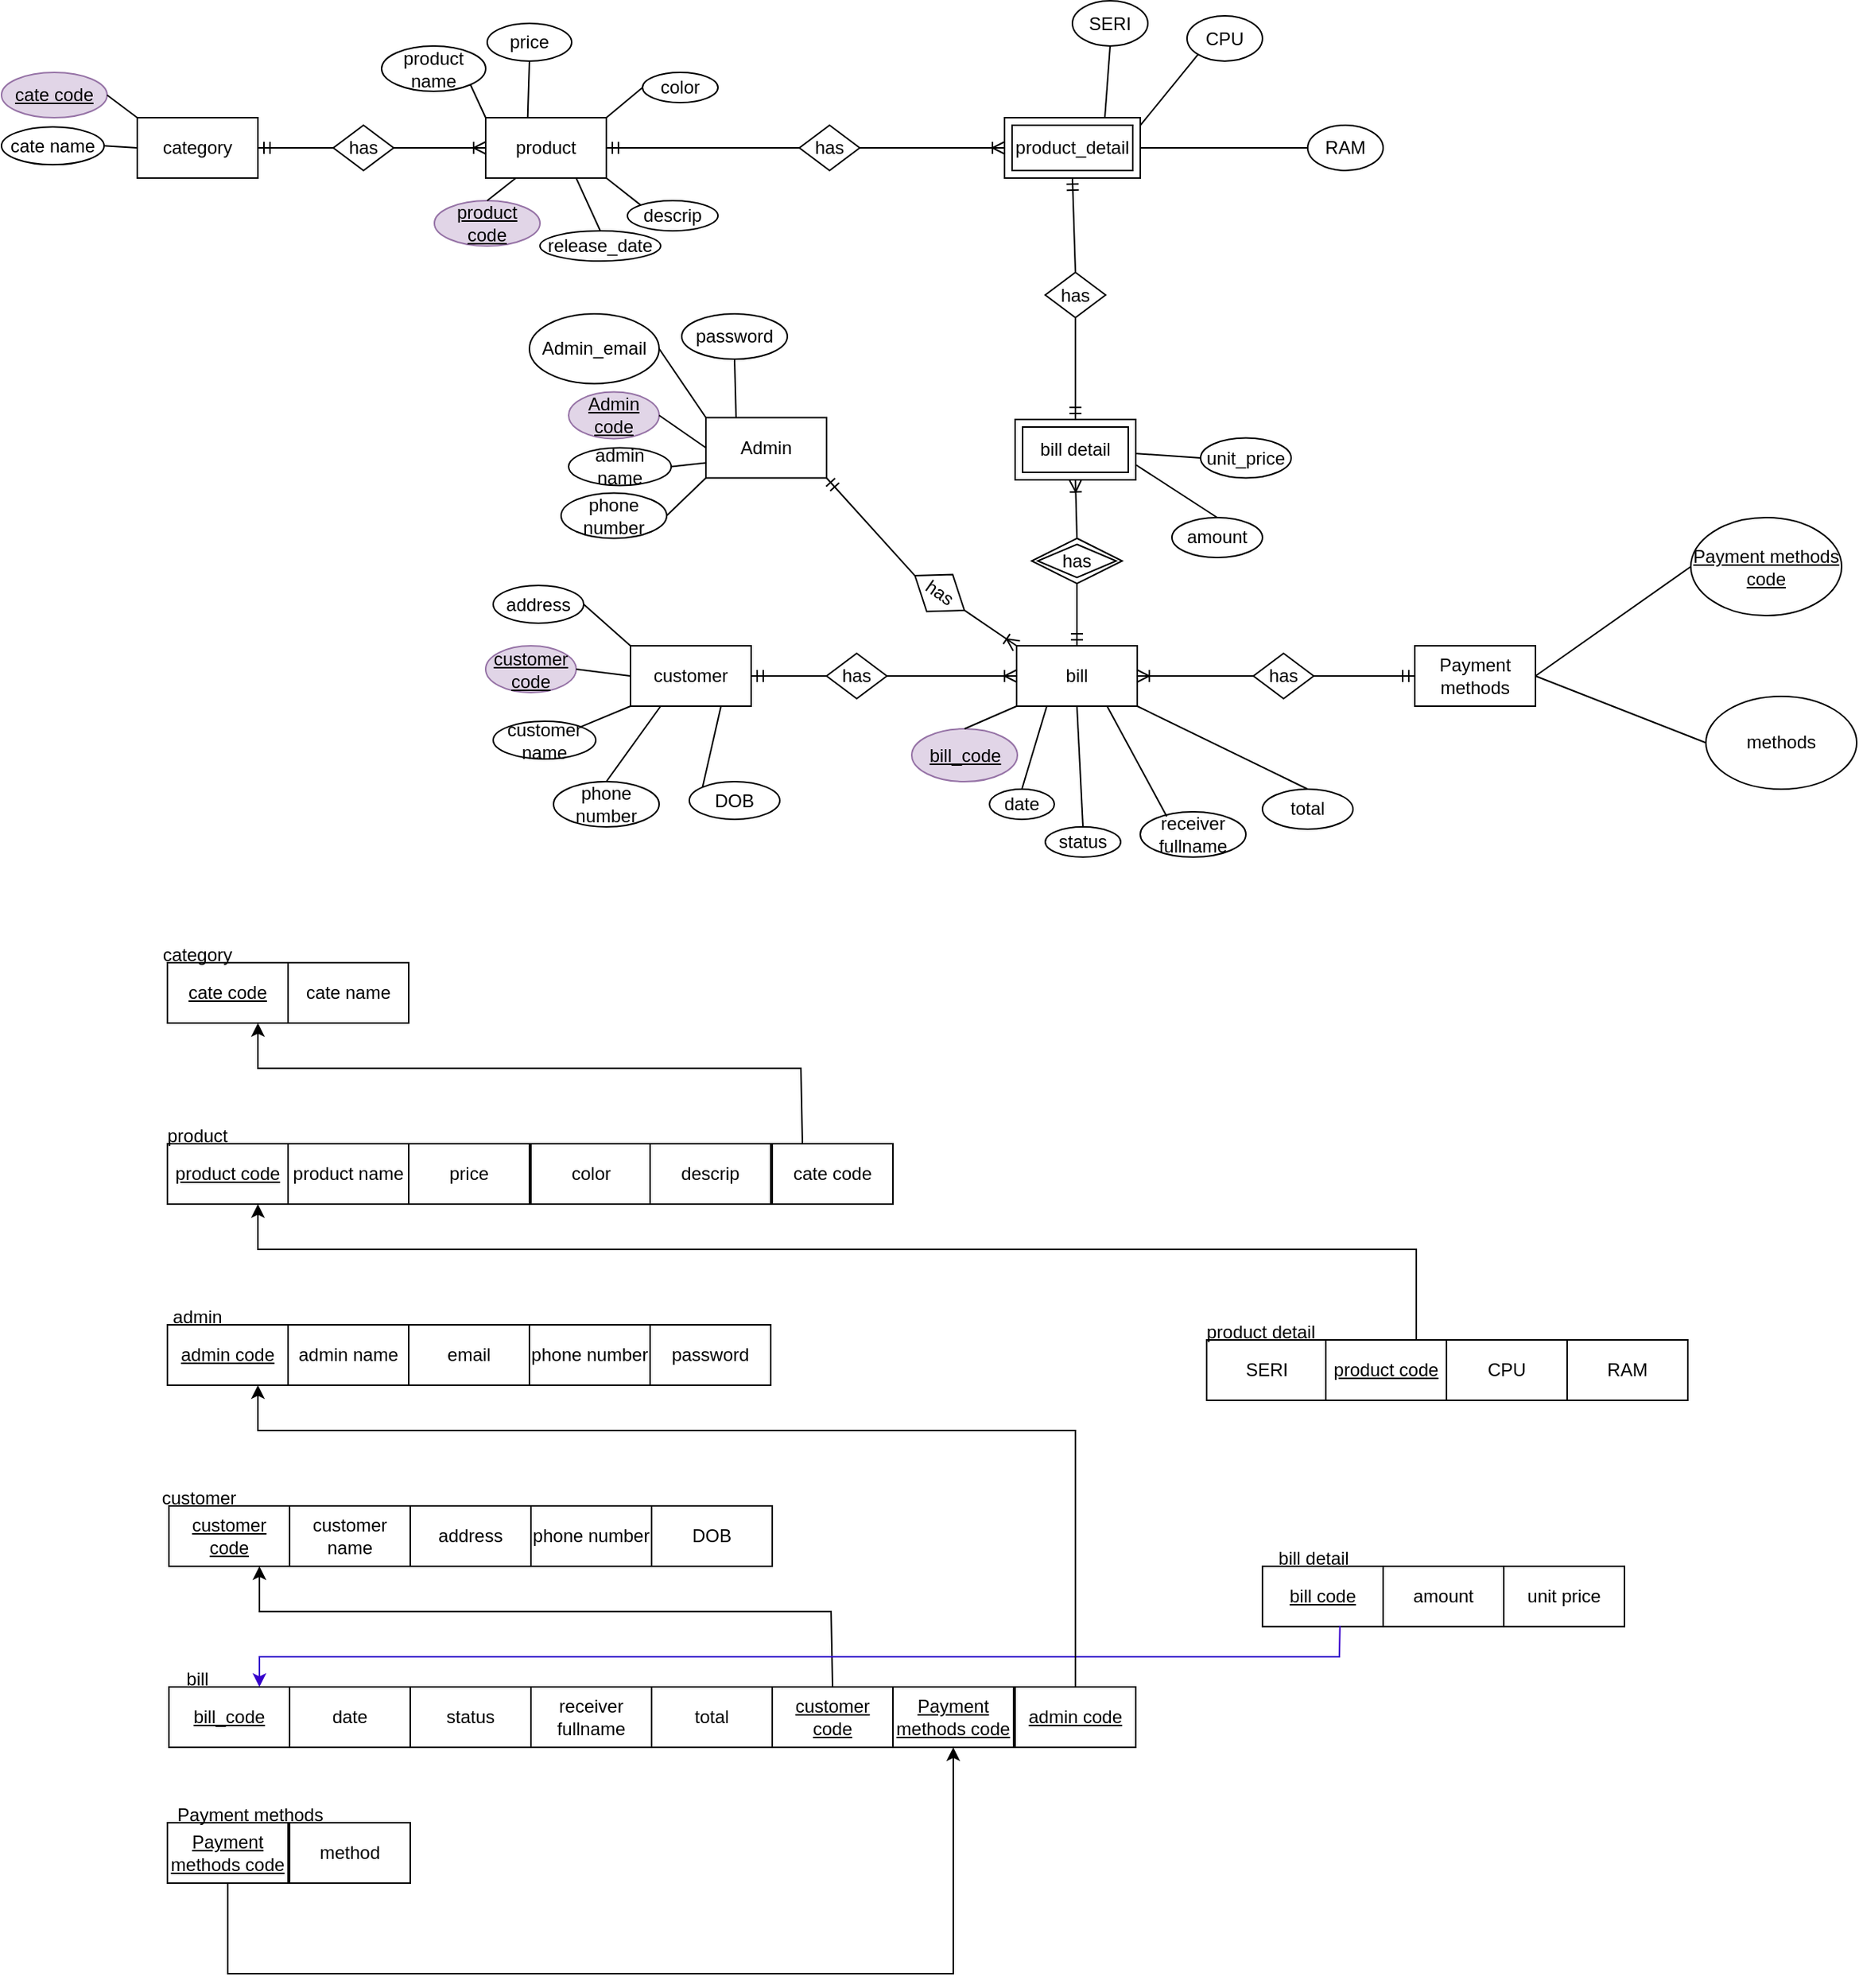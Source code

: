 <mxfile version="20.8.10" type="device"><diagram id="yWmIQvd35ze3VyoA21za" name="Trang-1"><mxGraphModel dx="1863" dy="614" grid="1" gridSize="10" guides="1" tooltips="1" connect="1" arrows="1" fold="1" page="1" pageScale="1" pageWidth="827" pageHeight="1169" math="0" shadow="0"><root><mxCell id="0"/><mxCell id="1" parent="0"/><mxCell id="lIIFG94DpBHpHgc_BCBT-3" value="customer" style="rounded=0;whiteSpace=wrap;html=1;" parent="1" vertex="1"><mxGeometry x="307" y="550" width="80" height="40" as="geometry"/></mxCell><mxCell id="lIIFG94DpBHpHgc_BCBT-4" value="bill" style="rounded=0;whiteSpace=wrap;html=1;" parent="1" vertex="1"><mxGeometry x="563" y="550" width="80" height="40" as="geometry"/></mxCell><mxCell id="lIIFG94DpBHpHgc_BCBT-5" value="product" style="rounded=0;whiteSpace=wrap;html=1;" parent="1" vertex="1"><mxGeometry x="211" y="200" width="80" height="40" as="geometry"/></mxCell><mxCell id="lIIFG94DpBHpHgc_BCBT-6" value="" style="endArrow=ERmandOne;html=1;rounded=0;entryX=1;entryY=0.5;entryDx=0;entryDy=0;exitX=0;exitY=0.5;exitDx=0;exitDy=0;startArrow=none;endFill=0;" parent="1" source="lIIFG94DpBHpHgc_BCBT-22" target="lIIFG94DpBHpHgc_BCBT-3" edge="1"><mxGeometry width="50" height="50" relative="1" as="geometry"><mxPoint x="687" y="600" as="sourcePoint"/><mxPoint x="737" y="550" as="targetPoint"/></mxGeometry></mxCell><mxCell id="lIIFG94DpBHpHgc_BCBT-22" value="has" style="rhombus;whiteSpace=wrap;html=1;" parent="1" vertex="1"><mxGeometry x="437" y="555" width="40" height="30" as="geometry"/></mxCell><mxCell id="lIIFG94DpBHpHgc_BCBT-23" value="" style="endArrow=none;html=1;rounded=0;entryX=1;entryY=0.5;entryDx=0;entryDy=0;exitX=0;exitY=0.5;exitDx=0;exitDy=0;startArrow=ERoneToMany;startFill=0;" parent="1" source="lIIFG94DpBHpHgc_BCBT-4" target="lIIFG94DpBHpHgc_BCBT-22" edge="1"><mxGeometry width="50" height="50" relative="1" as="geometry"><mxPoint x="507" y="420" as="sourcePoint"/><mxPoint x="597" y="410" as="targetPoint"/></mxGeometry></mxCell><mxCell id="lIIFG94DpBHpHgc_BCBT-40" value="" style="endArrow=ERmandOne;html=1;rounded=0;entryX=0.5;entryY=0;entryDx=0;entryDy=0;exitX=0.5;exitY=1;exitDx=0;exitDy=0;startArrow=none;endFill=0;" parent="1" source="_F3oCbSbDiGqihhbE8ul-3" target="lIIFG94DpBHpHgc_BCBT-4" edge="1"><mxGeometry width="50" height="50" relative="1" as="geometry"><mxPoint x="602" y="510.0" as="sourcePoint"/><mxPoint x="681" y="530" as="targetPoint"/></mxGeometry></mxCell><mxCell id="lIIFG94DpBHpHgc_BCBT-43" value="" style="endArrow=none;html=1;rounded=0;entryX=0.5;entryY=0;entryDx=0;entryDy=0;exitX=0.5;exitY=1;exitDx=0;exitDy=0;startArrow=ERoneToMany;startFill=0;" parent="1" source="_F3oCbSbDiGqihhbE8ul-5" target="_F3oCbSbDiGqihhbE8ul-3" edge="1"><mxGeometry width="50" height="50" relative="1" as="geometry"><mxPoint x="602" y="442.5" as="sourcePoint"/><mxPoint x="602" y="480" as="targetPoint"/></mxGeometry></mxCell><mxCell id="lIIFG94DpBHpHgc_BCBT-48" value="" style="endArrow=ERmandOne;html=1;rounded=0;startArrow=none;exitX=0.5;exitY=0;exitDx=0;exitDy=0;entryX=0.5;entryY=1;entryDx=0;entryDy=0;endFill=0;" parent="1" source="lIIFG94DpBHpHgc_BCBT-50" target="cqX7uI8BFioaXoWzykVR-17" edge="1"><mxGeometry width="50" height="50" relative="1" as="geometry"><mxPoint x="600" y="290" as="sourcePoint"/><mxPoint x="602" y="240" as="targetPoint"/></mxGeometry></mxCell><mxCell id="lIIFG94DpBHpHgc_BCBT-50" value="has" style="rhombus;whiteSpace=wrap;html=1;" parent="1" vertex="1"><mxGeometry x="582" y="302.5" width="40" height="30" as="geometry"/></mxCell><mxCell id="lIIFG94DpBHpHgc_BCBT-51" value="" style="endArrow=none;html=1;rounded=0;entryX=0.5;entryY=1;entryDx=0;entryDy=0;exitX=0.5;exitY=0;exitDx=0;exitDy=0;startArrow=ERmandOne;startFill=0;" parent="1" source="_F3oCbSbDiGqihhbE8ul-5" target="lIIFG94DpBHpHgc_BCBT-50" edge="1"><mxGeometry width="50" height="50" relative="1" as="geometry"><mxPoint x="602" y="402.5" as="sourcePoint"/><mxPoint x="646" y="257.5" as="targetPoint"/></mxGeometry></mxCell><mxCell id="lIIFG94DpBHpHgc_BCBT-57" value="address" style="ellipse;whiteSpace=wrap;html=1;" parent="1" vertex="1"><mxGeometry x="216" y="510" width="60" height="25" as="geometry"/></mxCell><mxCell id="lIIFG94DpBHpHgc_BCBT-58" value="customer code" style="ellipse;whiteSpace=wrap;html=1;fontStyle=4;fillColor=#e1d5e7;strokeColor=#9673a6;" parent="1" vertex="1"><mxGeometry x="211" y="550" width="60" height="31" as="geometry"/></mxCell><mxCell id="lIIFG94DpBHpHgc_BCBT-59" value="customer name" style="ellipse;whiteSpace=wrap;html=1;" parent="1" vertex="1"><mxGeometry x="216" y="600" width="68" height="25" as="geometry"/></mxCell><mxCell id="lIIFG94DpBHpHgc_BCBT-60" value="phone number" style="ellipse;whiteSpace=wrap;html=1;" parent="1" vertex="1"><mxGeometry x="256" y="640" width="70" height="30" as="geometry"/></mxCell><mxCell id="lIIFG94DpBHpHgc_BCBT-61" value="DOB" style="ellipse;whiteSpace=wrap;html=1;" parent="1" vertex="1"><mxGeometry x="346" y="640" width="60" height="25" as="geometry"/></mxCell><mxCell id="lIIFG94DpBHpHgc_BCBT-62" value="bill_code" style="ellipse;whiteSpace=wrap;html=1;fontStyle=4;fillColor=#e1d5e7;strokeColor=#9673a6;" parent="1" vertex="1"><mxGeometry x="493.5" y="605" width="70" height="35" as="geometry"/></mxCell><mxCell id="lIIFG94DpBHpHgc_BCBT-63" value="date" style="ellipse;whiteSpace=wrap;html=1;" parent="1" vertex="1"><mxGeometry x="545" y="645" width="43" height="20" as="geometry"/></mxCell><mxCell id="lIIFG94DpBHpHgc_BCBT-64" value="status" style="ellipse;whiteSpace=wrap;html=1;" parent="1" vertex="1"><mxGeometry x="582" y="670" width="50" height="20" as="geometry"/></mxCell><mxCell id="lIIFG94DpBHpHgc_BCBT-65" value="receiver fullname" style="ellipse;whiteSpace=wrap;html=1;" parent="1" vertex="1"><mxGeometry x="645" y="660" width="70" height="30" as="geometry"/></mxCell><mxCell id="lIIFG94DpBHpHgc_BCBT-69" value="unit_price" style="ellipse;whiteSpace=wrap;html=1;" parent="1" vertex="1"><mxGeometry x="685" y="412.25" width="60" height="26.5" as="geometry"/></mxCell><mxCell id="lIIFG94DpBHpHgc_BCBT-93" value="product code" style="ellipse;whiteSpace=wrap;html=1;fontStyle=4;fillColor=#e1d5e7;strokeColor=#9673a6;" parent="1" vertex="1"><mxGeometry x="177" y="255" width="70" height="30" as="geometry"/></mxCell><mxCell id="lIIFG94DpBHpHgc_BCBT-94" value="product name" style="ellipse;whiteSpace=wrap;html=1;" parent="1" vertex="1"><mxGeometry x="142" y="152.5" width="69" height="30" as="geometry"/></mxCell><mxCell id="lIIFG94DpBHpHgc_BCBT-95" value="price" style="ellipse;whiteSpace=wrap;html=1;" parent="1" vertex="1"><mxGeometry x="212" y="137.5" width="56" height="25" as="geometry"/></mxCell><mxCell id="lIIFG94DpBHpHgc_BCBT-101" value="color" style="ellipse;whiteSpace=wrap;html=1;" parent="1" vertex="1"><mxGeometry x="315" y="170" width="50" height="20" as="geometry"/></mxCell><mxCell id="lIIFG94DpBHpHgc_BCBT-102" value="descrip" style="ellipse;whiteSpace=wrap;html=1;" parent="1" vertex="1"><mxGeometry x="305" y="255" width="60" height="20" as="geometry"/></mxCell><mxCell id="lIIFG94DpBHpHgc_BCBT-105" value="release_date" style="ellipse;whiteSpace=wrap;html=1;" parent="1" vertex="1"><mxGeometry x="247" y="275" width="80" height="20" as="geometry"/></mxCell><mxCell id="lIIFG94DpBHpHgc_BCBT-109" value="SERI" style="ellipse;whiteSpace=wrap;html=1;" parent="1" vertex="1"><mxGeometry x="600" y="122.5" width="50" height="30" as="geometry"/></mxCell><mxCell id="eF7pg9ynpYTeoHUXgQkV-17" value="has" style="rhombus;whiteSpace=wrap;html=1;" parent="1" vertex="1"><mxGeometry x="419" y="205" width="40" height="30" as="geometry"/></mxCell><mxCell id="eF7pg9ynpYTeoHUXgQkV-18" value="" style="endArrow=ERmandOne;html=1;rounded=0;entryX=1;entryY=0.5;entryDx=0;entryDy=0;exitX=0;exitY=0.5;exitDx=0;exitDy=0;endFill=0;" parent="1" source="eF7pg9ynpYTeoHUXgQkV-17" target="lIIFG94DpBHpHgc_BCBT-5" edge="1"><mxGeometry width="50" height="50" relative="1" as="geometry"><mxPoint x="390" y="410" as="sourcePoint"/><mxPoint x="440" y="360" as="targetPoint"/><Array as="points"/></mxGeometry></mxCell><mxCell id="eF7pg9ynpYTeoHUXgQkV-19" value="" style="endArrow=ERoneToMany;html=1;rounded=0;entryX=0;entryY=0.5;entryDx=0;entryDy=0;exitX=1;exitY=0.5;exitDx=0;exitDy=0;endFill=0;" parent="1" source="eF7pg9ynpYTeoHUXgQkV-17" target="cqX7uI8BFioaXoWzykVR-17" edge="1"><mxGeometry width="50" height="50" relative="1" as="geometry"><mxPoint x="390" y="410" as="sourcePoint"/><mxPoint x="563" y="220" as="targetPoint"/></mxGeometry></mxCell><mxCell id="eF7pg9ynpYTeoHUXgQkV-20" value="" style="endArrow=none;html=1;rounded=0;entryX=1;entryY=0.5;entryDx=0;entryDy=0;exitX=0;exitY=0;exitDx=0;exitDy=0;" parent="1" source="lIIFG94DpBHpHgc_BCBT-3" target="lIIFG94DpBHpHgc_BCBT-57" edge="1"><mxGeometry width="50" height="50" relative="1" as="geometry"><mxPoint x="554" y="437.5" as="sourcePoint"/><mxPoint x="604" y="387.5" as="targetPoint"/></mxGeometry></mxCell><mxCell id="eF7pg9ynpYTeoHUXgQkV-21" value="" style="endArrow=none;html=1;rounded=0;entryX=1;entryY=0.5;entryDx=0;entryDy=0;exitX=0;exitY=0.5;exitDx=0;exitDy=0;" parent="1" source="lIIFG94DpBHpHgc_BCBT-3" target="lIIFG94DpBHpHgc_BCBT-58" edge="1"><mxGeometry width="50" height="50" relative="1" as="geometry"><mxPoint x="554" y="437.5" as="sourcePoint"/><mxPoint x="604" y="387.5" as="targetPoint"/></mxGeometry></mxCell><mxCell id="eF7pg9ynpYTeoHUXgQkV-22" value="" style="endArrow=none;html=1;rounded=0;entryX=1;entryY=0;entryDx=0;entryDy=0;exitX=0;exitY=1;exitDx=0;exitDy=0;" parent="1" source="lIIFG94DpBHpHgc_BCBT-3" target="lIIFG94DpBHpHgc_BCBT-59" edge="1"><mxGeometry width="50" height="50" relative="1" as="geometry"><mxPoint x="554" y="437.5" as="sourcePoint"/><mxPoint x="604" y="387.5" as="targetPoint"/></mxGeometry></mxCell><mxCell id="eF7pg9ynpYTeoHUXgQkV-23" value="" style="endArrow=none;html=1;rounded=0;entryX=0.25;entryY=1;entryDx=0;entryDy=0;exitX=0.5;exitY=0;exitDx=0;exitDy=0;" parent="1" source="lIIFG94DpBHpHgc_BCBT-60" target="lIIFG94DpBHpHgc_BCBT-3" edge="1"><mxGeometry width="50" height="50" relative="1" as="geometry"><mxPoint x="554" y="437.5" as="sourcePoint"/><mxPoint x="604" y="387.5" as="targetPoint"/></mxGeometry></mxCell><mxCell id="eF7pg9ynpYTeoHUXgQkV-24" value="" style="endArrow=none;html=1;rounded=0;entryX=0.75;entryY=1;entryDx=0;entryDy=0;exitX=0;exitY=0;exitDx=0;exitDy=0;" parent="1" source="lIIFG94DpBHpHgc_BCBT-61" target="lIIFG94DpBHpHgc_BCBT-3" edge="1"><mxGeometry width="50" height="50" relative="1" as="geometry"><mxPoint x="357.18" y="624.7" as="sourcePoint"/><mxPoint x="604" y="387.5" as="targetPoint"/></mxGeometry></mxCell><mxCell id="eF7pg9ynpYTeoHUXgQkV-25" value="" style="endArrow=none;html=1;rounded=0;entryX=0;entryY=1;entryDx=0;entryDy=0;exitX=0.5;exitY=0;exitDx=0;exitDy=0;" parent="1" source="lIIFG94DpBHpHgc_BCBT-62" target="lIIFG94DpBHpHgc_BCBT-4" edge="1"><mxGeometry width="50" height="50" relative="1" as="geometry"><mxPoint x="675" y="557.5" as="sourcePoint"/><mxPoint x="725" y="507.5" as="targetPoint"/></mxGeometry></mxCell><mxCell id="eF7pg9ynpYTeoHUXgQkV-26" value="" style="endArrow=none;html=1;rounded=0;entryX=0.25;entryY=1;entryDx=0;entryDy=0;exitX=0.5;exitY=0;exitDx=0;exitDy=0;" parent="1" source="lIIFG94DpBHpHgc_BCBT-63" target="lIIFG94DpBHpHgc_BCBT-4" edge="1"><mxGeometry width="50" height="50" relative="1" as="geometry"><mxPoint x="675" y="557.5" as="sourcePoint"/><mxPoint x="725" y="507.5" as="targetPoint"/></mxGeometry></mxCell><mxCell id="eF7pg9ynpYTeoHUXgQkV-27" value="" style="endArrow=none;html=1;rounded=0;entryX=0.5;entryY=1;entryDx=0;entryDy=0;exitX=0.5;exitY=0;exitDx=0;exitDy=0;" parent="1" source="lIIFG94DpBHpHgc_BCBT-64" target="lIIFG94DpBHpHgc_BCBT-4" edge="1"><mxGeometry width="50" height="50" relative="1" as="geometry"><mxPoint x="675" y="557.5" as="sourcePoint"/><mxPoint x="725" y="507.5" as="targetPoint"/></mxGeometry></mxCell><mxCell id="eF7pg9ynpYTeoHUXgQkV-29" value="" style="endArrow=none;html=1;rounded=0;entryX=0.75;entryY=1;entryDx=0;entryDy=0;exitX=0.251;exitY=0.103;exitDx=0;exitDy=0;exitPerimeter=0;" parent="1" source="lIIFG94DpBHpHgc_BCBT-65" target="lIIFG94DpBHpHgc_BCBT-4" edge="1"><mxGeometry width="50" height="50" relative="1" as="geometry"><mxPoint x="675" y="557.5" as="sourcePoint"/><mxPoint x="725" y="507.5" as="targetPoint"/></mxGeometry></mxCell><mxCell id="eF7pg9ynpYTeoHUXgQkV-30" value="" style="endArrow=none;html=1;rounded=0;entryX=0.5;entryY=0;entryDx=0;entryDy=0;exitX=0.25;exitY=1;exitDx=0;exitDy=0;" parent="1" source="lIIFG94DpBHpHgc_BCBT-5" target="lIIFG94DpBHpHgc_BCBT-93" edge="1"><mxGeometry width="50" height="50" relative="1" as="geometry"><mxPoint x="390" y="410" as="sourcePoint"/><mxPoint x="440" y="360" as="targetPoint"/></mxGeometry></mxCell><mxCell id="eF7pg9ynpYTeoHUXgQkV-31" value="" style="endArrow=none;html=1;rounded=0;entryX=1;entryY=1;entryDx=0;entryDy=0;exitX=0;exitY=0;exitDx=0;exitDy=0;" parent="1" source="lIIFG94DpBHpHgc_BCBT-5" target="lIIFG94DpBHpHgc_BCBT-94" edge="1"><mxGeometry width="50" height="50" relative="1" as="geometry"><mxPoint x="390" y="410" as="sourcePoint"/><mxPoint x="440" y="360" as="targetPoint"/></mxGeometry></mxCell><mxCell id="eF7pg9ynpYTeoHUXgQkV-32" value="" style="endArrow=none;html=1;rounded=0;entryX=0.5;entryY=0;entryDx=0;entryDy=0;exitX=0.75;exitY=1;exitDx=0;exitDy=0;" parent="1" source="lIIFG94DpBHpHgc_BCBT-5" target="lIIFG94DpBHpHgc_BCBT-105" edge="1"><mxGeometry width="50" height="50" relative="1" as="geometry"><mxPoint x="390" y="410" as="sourcePoint"/><mxPoint x="440" y="360" as="targetPoint"/></mxGeometry></mxCell><mxCell id="eF7pg9ynpYTeoHUXgQkV-33" value="" style="endArrow=none;html=1;rounded=0;entryX=1;entryY=1;entryDx=0;entryDy=0;exitX=0;exitY=0;exitDx=0;exitDy=0;" parent="1" source="lIIFG94DpBHpHgc_BCBT-102" target="lIIFG94DpBHpHgc_BCBT-5" edge="1"><mxGeometry width="50" height="50" relative="1" as="geometry"><mxPoint x="390" y="410" as="sourcePoint"/><mxPoint x="440" y="360" as="targetPoint"/></mxGeometry></mxCell><mxCell id="eF7pg9ynpYTeoHUXgQkV-34" value="" style="endArrow=none;html=1;rounded=0;entryX=0.5;entryY=1;entryDx=0;entryDy=0;exitX=0.348;exitY=0.01;exitDx=0;exitDy=0;exitPerimeter=0;" parent="1" source="lIIFG94DpBHpHgc_BCBT-5" target="lIIFG94DpBHpHgc_BCBT-95" edge="1"><mxGeometry width="50" height="50" relative="1" as="geometry"><mxPoint x="390" y="410" as="sourcePoint"/><mxPoint x="440" y="360" as="targetPoint"/></mxGeometry></mxCell><mxCell id="eF7pg9ynpYTeoHUXgQkV-35" value="" style="endArrow=none;html=1;rounded=0;entryX=0;entryY=0.5;entryDx=0;entryDy=0;exitX=1;exitY=0;exitDx=0;exitDy=0;" parent="1" source="lIIFG94DpBHpHgc_BCBT-5" target="lIIFG94DpBHpHgc_BCBT-101" edge="1"><mxGeometry width="50" height="50" relative="1" as="geometry"><mxPoint x="390" y="410" as="sourcePoint"/><mxPoint x="440" y="360" as="targetPoint"/></mxGeometry></mxCell><mxCell id="eF7pg9ynpYTeoHUXgQkV-38" value="" style="endArrow=none;html=1;rounded=0;entryX=1;entryY=0.5;entryDx=0;entryDy=0;exitX=0;exitY=0.5;exitDx=0;exitDy=0;" parent="1" source="lIIFG94DpBHpHgc_BCBT-69" edge="1"><mxGeometry width="50" height="50" relative="1" as="geometry"><mxPoint x="385" y="425.75" as="sourcePoint"/><mxPoint x="641" y="422.5" as="targetPoint"/></mxGeometry></mxCell><mxCell id="eF7pg9ynpYTeoHUXgQkV-40" value="" style="endArrow=none;html=1;rounded=0;exitX=0.75;exitY=0;exitDx=0;exitDy=0;entryX=0.5;entryY=1;entryDx=0;entryDy=0;" parent="1" target="lIIFG94DpBHpHgc_BCBT-109" edge="1"><mxGeometry width="50" height="50" relative="1" as="geometry"><mxPoint x="621.5" y="200" as="sourcePoint"/><mxPoint x="620" y="150" as="targetPoint"/></mxGeometry></mxCell><mxCell id="qAi4fgmFHfmlTOJToP_v-4" value="Admin" style="rounded=0;whiteSpace=wrap;html=1;" parent="1" vertex="1"><mxGeometry x="357" y="398.75" width="80" height="40" as="geometry"/></mxCell><mxCell id="qAi4fgmFHfmlTOJToP_v-5" value="Admin_email" style="ellipse;whiteSpace=wrap;html=1;" parent="1" vertex="1"><mxGeometry x="240" y="330" width="86" height="46.25" as="geometry"/></mxCell><mxCell id="qAi4fgmFHfmlTOJToP_v-6" value="Admin code" style="ellipse;whiteSpace=wrap;html=1;fontStyle=4;fillColor=#e1d5e7;strokeColor=#9673a6;" parent="1" vertex="1"><mxGeometry x="266" y="381.75" width="60" height="31" as="geometry"/></mxCell><mxCell id="qAi4fgmFHfmlTOJToP_v-7" value="admin name" style="ellipse;whiteSpace=wrap;html=1;" parent="1" vertex="1"><mxGeometry x="266" y="418.75" width="68" height="25" as="geometry"/></mxCell><mxCell id="qAi4fgmFHfmlTOJToP_v-8" value="phone number" style="ellipse;whiteSpace=wrap;html=1;" parent="1" vertex="1"><mxGeometry x="261" y="448.75" width="70" height="30" as="geometry"/></mxCell><mxCell id="qAi4fgmFHfmlTOJToP_v-9" value="" style="endArrow=none;html=1;rounded=0;entryX=1;entryY=0.5;entryDx=0;entryDy=0;exitX=0;exitY=0;exitDx=0;exitDy=0;" parent="1" source="qAi4fgmFHfmlTOJToP_v-4" target="qAi4fgmFHfmlTOJToP_v-5" edge="1"><mxGeometry width="50" height="50" relative="1" as="geometry"><mxPoint x="317" y="348.75" as="sourcePoint"/><mxPoint x="614" y="186.25" as="targetPoint"/></mxGeometry></mxCell><mxCell id="qAi4fgmFHfmlTOJToP_v-10" value="" style="endArrow=none;html=1;rounded=0;entryX=1;entryY=0.5;entryDx=0;entryDy=0;exitX=0;exitY=0.5;exitDx=0;exitDy=0;" parent="1" source="qAi4fgmFHfmlTOJToP_v-4" target="qAi4fgmFHfmlTOJToP_v-6" edge="1"><mxGeometry width="50" height="50" relative="1" as="geometry"><mxPoint x="317" y="368.75" as="sourcePoint"/><mxPoint x="614" y="186.25" as="targetPoint"/></mxGeometry></mxCell><mxCell id="qAi4fgmFHfmlTOJToP_v-11" value="" style="endArrow=none;html=1;rounded=0;entryX=1;entryY=0.5;entryDx=0;entryDy=0;exitX=0;exitY=0.75;exitDx=0;exitDy=0;" parent="1" source="qAi4fgmFHfmlTOJToP_v-4" target="qAi4fgmFHfmlTOJToP_v-7" edge="1"><mxGeometry width="50" height="50" relative="1" as="geometry"><mxPoint x="317" y="388.75" as="sourcePoint"/><mxPoint x="614" y="186.25" as="targetPoint"/></mxGeometry></mxCell><mxCell id="qAi4fgmFHfmlTOJToP_v-12" value="" style="endArrow=none;html=1;rounded=0;entryX=0;entryY=1;entryDx=0;entryDy=0;exitX=1;exitY=0.5;exitDx=0;exitDy=0;" parent="1" source="qAi4fgmFHfmlTOJToP_v-8" target="qAi4fgmFHfmlTOJToP_v-4" edge="1"><mxGeometry width="50" height="50" relative="1" as="geometry"><mxPoint x="564" y="236.25" as="sourcePoint"/><mxPoint x="337" y="388.75" as="targetPoint"/></mxGeometry></mxCell><mxCell id="qAi4fgmFHfmlTOJToP_v-15" value="" style="endArrow=ERmandOne;html=1;rounded=0;exitX=0;exitY=0.5;exitDx=0;exitDy=0;entryX=1;entryY=1;entryDx=0;entryDy=0;startArrow=none;endFill=0;" parent="1" source="qAi4fgmFHfmlTOJToP_v-16" target="qAi4fgmFHfmlTOJToP_v-4" edge="1"><mxGeometry width="50" height="50" relative="1" as="geometry"><mxPoint x="310" y="490" as="sourcePoint"/><mxPoint x="360" y="440" as="targetPoint"/></mxGeometry></mxCell><mxCell id="qAi4fgmFHfmlTOJToP_v-17" value="" style="endArrow=none;html=1;rounded=0;exitX=0;exitY=0;exitDx=0;exitDy=0;entryX=1;entryY=0.5;entryDx=0;entryDy=0;startArrow=ERoneToMany;startFill=0;" parent="1" source="lIIFG94DpBHpHgc_BCBT-4" target="qAi4fgmFHfmlTOJToP_v-16" edge="1"><mxGeometry width="50" height="50" relative="1" as="geometry"><mxPoint x="563" y="550" as="sourcePoint"/><mxPoint x="462" y="480" as="targetPoint"/></mxGeometry></mxCell><mxCell id="qAi4fgmFHfmlTOJToP_v-16" value="has" style="rhombus;whiteSpace=wrap;html=1;rotation=35;" parent="1" vertex="1"><mxGeometry x="492" y="500" width="40" height="30" as="geometry"/></mxCell><mxCell id="qAi4fgmFHfmlTOJToP_v-21" value="category" style="rounded=0;whiteSpace=wrap;html=1;" parent="1" vertex="1"><mxGeometry x="-20" y="200" width="80" height="40" as="geometry"/></mxCell><mxCell id="qAi4fgmFHfmlTOJToP_v-22" value="" style="endArrow=ERmandOne;html=1;rounded=0;exitX=0;exitY=0.5;exitDx=0;exitDy=0;startArrow=none;endFill=0;" parent="1" source="qAi4fgmFHfmlTOJToP_v-23" edge="1"><mxGeometry width="50" height="50" relative="1" as="geometry"><mxPoint x="280" y="420" as="sourcePoint"/><mxPoint x="60" y="220" as="targetPoint"/></mxGeometry></mxCell><mxCell id="qAi4fgmFHfmlTOJToP_v-24" value="" style="endArrow=none;html=1;rounded=0;entryX=1;entryY=0.5;entryDx=0;entryDy=0;exitX=0;exitY=0.5;exitDx=0;exitDy=0;startArrow=ERoneToMany;startFill=0;" parent="1" source="lIIFG94DpBHpHgc_BCBT-5" target="qAi4fgmFHfmlTOJToP_v-23" edge="1"><mxGeometry width="50" height="50" relative="1" as="geometry"><mxPoint x="211" y="220" as="sourcePoint"/><mxPoint x="60" y="220" as="targetPoint"/></mxGeometry></mxCell><mxCell id="qAi4fgmFHfmlTOJToP_v-23" value="has" style="rhombus;whiteSpace=wrap;html=1;" parent="1" vertex="1"><mxGeometry x="110" y="205" width="40" height="30" as="geometry"/></mxCell><mxCell id="qAi4fgmFHfmlTOJToP_v-27" value="cate code" style="ellipse;whiteSpace=wrap;html=1;fontStyle=4;fillColor=#e1d5e7;strokeColor=#9673a6;" parent="1" vertex="1"><mxGeometry x="-110" y="170" width="70" height="30" as="geometry"/></mxCell><mxCell id="qAi4fgmFHfmlTOJToP_v-28" value="cate name" style="ellipse;whiteSpace=wrap;html=1;" parent="1" vertex="1"><mxGeometry x="-110" y="206.17" width="68" height="25" as="geometry"/></mxCell><mxCell id="qAi4fgmFHfmlTOJToP_v-29" value="" style="endArrow=none;html=1;rounded=0;entryX=1;entryY=0.5;entryDx=0;entryDy=0;exitX=0;exitY=0;exitDx=0;exitDy=0;" parent="1" source="qAi4fgmFHfmlTOJToP_v-21" target="qAi4fgmFHfmlTOJToP_v-27" edge="1"><mxGeometry width="50" height="50" relative="1" as="geometry"><mxPoint x="280" y="440" as="sourcePoint"/><mxPoint x="330" y="390" as="targetPoint"/></mxGeometry></mxCell><mxCell id="qAi4fgmFHfmlTOJToP_v-30" value="" style="endArrow=none;html=1;rounded=0;entryX=1;entryY=0.5;entryDx=0;entryDy=0;exitX=0;exitY=0.5;exitDx=0;exitDy=0;" parent="1" source="qAi4fgmFHfmlTOJToP_v-21" target="qAi4fgmFHfmlTOJToP_v-28" edge="1"><mxGeometry width="50" height="50" relative="1" as="geometry"><mxPoint x="-10" y="210" as="sourcePoint"/><mxPoint x="-30" y="195" as="targetPoint"/></mxGeometry></mxCell><mxCell id="_F3oCbSbDiGqihhbE8ul-1" value="total" style="ellipse;whiteSpace=wrap;html=1;" parent="1" vertex="1"><mxGeometry x="726" y="645" width="60" height="26.5" as="geometry"/></mxCell><mxCell id="_F3oCbSbDiGqihhbE8ul-2" value="" style="endArrow=none;html=1;rounded=0;entryX=0.5;entryY=0;entryDx=0;entryDy=0;exitX=1;exitY=1;exitDx=0;exitDy=0;" parent="1" source="lIIFG94DpBHpHgc_BCBT-4" target="_F3oCbSbDiGqihhbE8ul-1" edge="1"><mxGeometry width="50" height="50" relative="1" as="geometry"><mxPoint x="340" y="440" as="sourcePoint"/><mxPoint x="390" y="390" as="targetPoint"/></mxGeometry></mxCell><mxCell id="_F3oCbSbDiGqihhbE8ul-3" value="has" style="shape=rhombus;double=1;perimeter=rhombusPerimeter;whiteSpace=wrap;html=1;align=center;" parent="1" vertex="1"><mxGeometry x="573" y="478.75" width="60" height="30" as="geometry"/></mxCell><mxCell id="_F3oCbSbDiGqihhbE8ul-5" value="bill detail" style="shape=ext;margin=3;double=1;whiteSpace=wrap;html=1;align=center;" parent="1" vertex="1"><mxGeometry x="562" y="400" width="80" height="40" as="geometry"/></mxCell><mxCell id="4LTWq9sV9b9JgoapV79r-2" value="cate code" style="rounded=0;whiteSpace=wrap;html=1;fontStyle=4" parent="1" vertex="1"><mxGeometry y="760" width="80" height="40" as="geometry"/></mxCell><mxCell id="4LTWq9sV9b9JgoapV79r-3" value="cate name" style="rounded=0;whiteSpace=wrap;html=1;" parent="1" vertex="1"><mxGeometry x="80" y="760" width="80" height="40" as="geometry"/></mxCell><mxCell id="4LTWq9sV9b9JgoapV79r-4" value="product code" style="rounded=0;whiteSpace=wrap;html=1;fontStyle=4" parent="1" vertex="1"><mxGeometry y="880" width="80" height="40" as="geometry"/></mxCell><mxCell id="4LTWq9sV9b9JgoapV79r-5" value="category" style="text;html=1;strokeColor=none;fillColor=none;align=center;verticalAlign=middle;whiteSpace=wrap;rounded=0;" parent="1" vertex="1"><mxGeometry x="-10" y="750" width="60" height="10" as="geometry"/></mxCell><mxCell id="4LTWq9sV9b9JgoapV79r-6" value="product" style="text;html=1;strokeColor=none;fillColor=none;align=center;verticalAlign=middle;whiteSpace=wrap;rounded=0;" parent="1" vertex="1"><mxGeometry x="-10" y="870" width="60" height="10" as="geometry"/></mxCell><mxCell id="4LTWq9sV9b9JgoapV79r-7" value="product name" style="rounded=0;whiteSpace=wrap;html=1;" parent="1" vertex="1"><mxGeometry x="80" y="880" width="80" height="40" as="geometry"/></mxCell><mxCell id="4LTWq9sV9b9JgoapV79r-8" value="price" style="rounded=0;whiteSpace=wrap;html=1;" parent="1" vertex="1"><mxGeometry x="160" y="880" width="80" height="40" as="geometry"/></mxCell><mxCell id="4LTWq9sV9b9JgoapV79r-9" value="amount" style="rounded=0;whiteSpace=wrap;html=1;" parent="1" vertex="1"><mxGeometry x="806" y="1160" width="80" height="40" as="geometry"/></mxCell><mxCell id="4LTWq9sV9b9JgoapV79r-10" value="color" style="rounded=0;whiteSpace=wrap;html=1;" parent="1" vertex="1"><mxGeometry x="241" y="880" width="80" height="40" as="geometry"/></mxCell><mxCell id="4LTWq9sV9b9JgoapV79r-11" value="descrip" style="rounded=0;whiteSpace=wrap;html=1;" parent="1" vertex="1"><mxGeometry x="320" y="880" width="80" height="40" as="geometry"/></mxCell><mxCell id="4LTWq9sV9b9JgoapV79r-13" value="admin code" style="rounded=0;whiteSpace=wrap;html=1;fontStyle=4" parent="1" vertex="1"><mxGeometry y="1000" width="80" height="40" as="geometry"/></mxCell><mxCell id="4LTWq9sV9b9JgoapV79r-14" value="admin" style="text;html=1;strokeColor=none;fillColor=none;align=center;verticalAlign=middle;whiteSpace=wrap;rounded=0;" parent="1" vertex="1"><mxGeometry x="-10" y="990" width="60" height="10" as="geometry"/></mxCell><mxCell id="4LTWq9sV9b9JgoapV79r-15" value="admin name" style="rounded=0;whiteSpace=wrap;html=1;" parent="1" vertex="1"><mxGeometry x="80" y="1000" width="80" height="40" as="geometry"/></mxCell><mxCell id="4LTWq9sV9b9JgoapV79r-16" value="email" style="rounded=0;whiteSpace=wrap;html=1;" parent="1" vertex="1"><mxGeometry x="160" y="1000" width="80" height="40" as="geometry"/></mxCell><mxCell id="4LTWq9sV9b9JgoapV79r-17" value="phone number" style="rounded=0;whiteSpace=wrap;html=1;" parent="1" vertex="1"><mxGeometry x="240" y="1000" width="80" height="40" as="geometry"/></mxCell><mxCell id="4LTWq9sV9b9JgoapV79r-18" value="password" style="rounded=0;whiteSpace=wrap;html=1;" parent="1" vertex="1"><mxGeometry x="320" y="1000" width="80" height="40" as="geometry"/></mxCell><mxCell id="4LTWq9sV9b9JgoapV79r-19" value="customer code" style="rounded=0;whiteSpace=wrap;html=1;fontStyle=4" parent="1" vertex="1"><mxGeometry x="1" y="1120" width="80" height="40" as="geometry"/></mxCell><mxCell id="4LTWq9sV9b9JgoapV79r-20" value="customer" style="text;html=1;strokeColor=none;fillColor=none;align=center;verticalAlign=middle;whiteSpace=wrap;rounded=0;" parent="1" vertex="1"><mxGeometry x="-9" y="1110" width="60" height="10" as="geometry"/></mxCell><mxCell id="4LTWq9sV9b9JgoapV79r-21" value="customer name" style="rounded=0;whiteSpace=wrap;html=1;" parent="1" vertex="1"><mxGeometry x="81" y="1120" width="80" height="40" as="geometry"/></mxCell><mxCell id="4LTWq9sV9b9JgoapV79r-22" value="address" style="rounded=0;whiteSpace=wrap;html=1;" parent="1" vertex="1"><mxGeometry x="161" y="1120" width="80" height="40" as="geometry"/></mxCell><mxCell id="4LTWq9sV9b9JgoapV79r-23" value="phone number" style="rounded=0;whiteSpace=wrap;html=1;" parent="1" vertex="1"><mxGeometry x="241" y="1120" width="80" height="40" as="geometry"/></mxCell><mxCell id="4LTWq9sV9b9JgoapV79r-24" value="DOB" style="rounded=0;whiteSpace=wrap;html=1;" parent="1" vertex="1"><mxGeometry x="321" y="1120" width="80" height="40" as="geometry"/></mxCell><mxCell id="4LTWq9sV9b9JgoapV79r-25" value="bill_code" style="rounded=0;whiteSpace=wrap;html=1;fontStyle=4" parent="1" vertex="1"><mxGeometry x="1" y="1240" width="80" height="40" as="geometry"/></mxCell><mxCell id="4LTWq9sV9b9JgoapV79r-33" value="date" style="rounded=0;whiteSpace=wrap;html=1;" parent="1" vertex="1"><mxGeometry x="81" y="1240" width="80" height="40" as="geometry"/></mxCell><mxCell id="4LTWq9sV9b9JgoapV79r-35" value="status" style="rounded=0;whiteSpace=wrap;html=1;" parent="1" vertex="1"><mxGeometry x="161" y="1240" width="80" height="40" as="geometry"/></mxCell><mxCell id="4LTWq9sV9b9JgoapV79r-36" value="receiver fullname" style="rounded=0;whiteSpace=wrap;html=1;" parent="1" vertex="1"><mxGeometry x="241" y="1240" width="80" height="40" as="geometry"/></mxCell><mxCell id="4LTWq9sV9b9JgoapV79r-38" value="total" style="rounded=0;whiteSpace=wrap;html=1;" parent="1" vertex="1"><mxGeometry x="321" y="1240" width="80" height="40" as="geometry"/></mxCell><mxCell id="4LTWq9sV9b9JgoapV79r-39" value="bill" style="text;html=1;strokeColor=none;fillColor=none;align=center;verticalAlign=middle;whiteSpace=wrap;rounded=0;" parent="1" vertex="1"><mxGeometry x="-10" y="1230" width="60" height="10" as="geometry"/></mxCell><mxCell id="4LTWq9sV9b9JgoapV79r-40" value="SERI" style="rounded=0;whiteSpace=wrap;html=1;" parent="1" vertex="1"><mxGeometry x="689" y="1010" width="80" height="40" as="geometry"/></mxCell><mxCell id="4LTWq9sV9b9JgoapV79r-41" value="product detail" style="text;html=1;strokeColor=none;fillColor=none;align=center;verticalAlign=middle;whiteSpace=wrap;rounded=0;" parent="1" vertex="1"><mxGeometry x="650" y="1000" width="150" height="10" as="geometry"/></mxCell><mxCell id="4LTWq9sV9b9JgoapV79r-42" value="unit price" style="rounded=0;whiteSpace=wrap;html=1;" parent="1" vertex="1"><mxGeometry x="886" y="1160" width="80" height="40" as="geometry"/></mxCell><mxCell id="4LTWq9sV9b9JgoapV79r-43" value="bill detail" style="text;html=1;strokeColor=none;fillColor=none;align=center;verticalAlign=middle;whiteSpace=wrap;rounded=0;" parent="1" vertex="1"><mxGeometry x="685" y="1150" width="150" height="10" as="geometry"/></mxCell><mxCell id="4LTWq9sV9b9JgoapV79r-44" value="cate code" style="rounded=0;whiteSpace=wrap;html=1;" parent="1" vertex="1"><mxGeometry x="401" y="880" width="80" height="40" as="geometry"/></mxCell><mxCell id="4LTWq9sV9b9JgoapV79r-45" value="product code" style="rounded=0;whiteSpace=wrap;html=1;fontStyle=4" parent="1" vertex="1"><mxGeometry x="768" y="1010" width="80" height="40" as="geometry"/></mxCell><mxCell id="4LTWq9sV9b9JgoapV79r-46" value="bill code" style="rounded=0;whiteSpace=wrap;html=1;fontStyle=4" parent="1" vertex="1"><mxGeometry x="726" y="1160" width="80" height="40" as="geometry"/></mxCell><mxCell id="4LTWq9sV9b9JgoapV79r-47" value="admin code" style="rounded=0;whiteSpace=wrap;html=1;fontStyle=4" parent="1" vertex="1"><mxGeometry x="562" y="1240" width="80" height="40" as="geometry"/></mxCell><mxCell id="4LTWq9sV9b9JgoapV79r-48" value="customer code" style="rounded=0;whiteSpace=wrap;html=1;fontStyle=4" parent="1" vertex="1"><mxGeometry x="401" y="1240" width="80" height="40" as="geometry"/></mxCell><mxCell id="4LTWq9sV9b9JgoapV79r-50" value="" style="endArrow=classic;html=1;rounded=0;entryX=0.75;entryY=1;entryDx=0;entryDy=0;exitX=0.75;exitY=0;exitDx=0;exitDy=0;" parent="1" source="4LTWq9sV9b9JgoapV79r-45" target="4LTWq9sV9b9JgoapV79r-4" edge="1"><mxGeometry width="50" height="50" relative="1" as="geometry"><mxPoint x="300" y="1060" as="sourcePoint"/><mxPoint x="350" y="1010" as="targetPoint"/><Array as="points"><mxPoint x="828" y="950"/><mxPoint x="60" y="950"/></Array></mxGeometry></mxCell><mxCell id="Nf4_ZopWIoyIP4Rzdw14-4" value="" style="endArrow=classic;html=1;rounded=0;entryX=0.75;entryY=1;entryDx=0;entryDy=0;exitX=0.5;exitY=0;exitDx=0;exitDy=0;" parent="1" source="4LTWq9sV9b9JgoapV79r-48" target="4LTWq9sV9b9JgoapV79r-19" edge="1"><mxGeometry width="50" height="50" relative="1" as="geometry"><mxPoint x="441" y="1240" as="sourcePoint"/><mxPoint x="61" y="1160" as="targetPoint"/><Array as="points"><mxPoint x="440" y="1190"/><mxPoint x="61" y="1190"/></Array></mxGeometry></mxCell><mxCell id="Nf4_ZopWIoyIP4Rzdw14-6" value="Payment methods" style="rounded=0;whiteSpace=wrap;html=1;" parent="1" vertex="1"><mxGeometry x="827" y="550" width="80" height="40" as="geometry"/></mxCell><mxCell id="Nf4_ZopWIoyIP4Rzdw14-7" value="" style="endArrow=ERmandOne;html=1;rounded=0;entryX=0;entryY=0.5;entryDx=0;entryDy=0;exitX=1;exitY=0.5;exitDx=0;exitDy=0;startArrow=none;endFill=0;" parent="1" source="Nf4_ZopWIoyIP4Rzdw14-12" target="Nf4_ZopWIoyIP4Rzdw14-6" edge="1"><mxGeometry width="50" height="50" relative="1" as="geometry"><mxPoint x="480" y="540" as="sourcePoint"/><mxPoint x="530" y="490" as="targetPoint"/><Array as="points"><mxPoint x="790" y="570"/></Array></mxGeometry></mxCell><mxCell id="Nf4_ZopWIoyIP4Rzdw14-8" value="&lt;u&gt;Payment methods code&lt;/u&gt;" style="ellipse;whiteSpace=wrap;html=1;" parent="1" vertex="1"><mxGeometry x="1010" y="465" width="100" height="65" as="geometry"/></mxCell><mxCell id="Nf4_ZopWIoyIP4Rzdw14-9" value="methods" style="ellipse;whiteSpace=wrap;html=1;" parent="1" vertex="1"><mxGeometry x="1020" y="583.5" width="100" height="61.5" as="geometry"/></mxCell><mxCell id="Nf4_ZopWIoyIP4Rzdw14-10" value="" style="endArrow=none;html=1;rounded=0;entryX=0;entryY=0.5;entryDx=0;entryDy=0;exitX=1;exitY=0.5;exitDx=0;exitDy=0;" parent="1" source="Nf4_ZopWIoyIP4Rzdw14-6" target="Nf4_ZopWIoyIP4Rzdw14-8" edge="1"><mxGeometry width="50" height="50" relative="1" as="geometry"><mxPoint x="653" y="580" as="sourcePoint"/><mxPoint x="790" y="580" as="targetPoint"/></mxGeometry></mxCell><mxCell id="Nf4_ZopWIoyIP4Rzdw14-11" value="" style="endArrow=none;html=1;rounded=0;entryX=0;entryY=0.5;entryDx=0;entryDy=0;exitX=1;exitY=0.5;exitDx=0;exitDy=0;" parent="1" source="Nf4_ZopWIoyIP4Rzdw14-6" target="Nf4_ZopWIoyIP4Rzdw14-9" edge="1"><mxGeometry width="50" height="50" relative="1" as="geometry"><mxPoint x="870" y="580" as="sourcePoint"/><mxPoint x="930" y="581.75" as="targetPoint"/></mxGeometry></mxCell><mxCell id="Nf4_ZopWIoyIP4Rzdw14-13" value="" style="endArrow=none;html=1;rounded=0;entryX=0;entryY=0.5;entryDx=0;entryDy=0;exitX=1;exitY=0.5;exitDx=0;exitDy=0;startArrow=ERoneToMany;startFill=0;" parent="1" source="lIIFG94DpBHpHgc_BCBT-4" target="Nf4_ZopWIoyIP4Rzdw14-12" edge="1"><mxGeometry width="50" height="50" relative="1" as="geometry"><mxPoint x="643" y="570" as="sourcePoint"/><mxPoint x="827" y="570" as="targetPoint"/></mxGeometry></mxCell><mxCell id="Nf4_ZopWIoyIP4Rzdw14-12" value="has" style="rhombus;whiteSpace=wrap;html=1;" parent="1" vertex="1"><mxGeometry x="720" y="555" width="40" height="30" as="geometry"/></mxCell><mxCell id="Nf4_ZopWIoyIP4Rzdw14-18" value="" style="endArrow=none;html=1;rounded=0;entryX=1;entryY=0.75;entryDx=0;entryDy=0;exitX=0.5;exitY=0;exitDx=0;exitDy=0;" parent="1" source="Nf4_ZopWIoyIP4Rzdw14-19" target="_F3oCbSbDiGqihhbE8ul-5" edge="1"><mxGeometry width="50" height="50" relative="1" as="geometry"><mxPoint x="680" y="470" as="sourcePoint"/><mxPoint x="651" y="432.5" as="targetPoint"/></mxGeometry></mxCell><mxCell id="Nf4_ZopWIoyIP4Rzdw14-19" value="amount" style="ellipse;whiteSpace=wrap;html=1;" parent="1" vertex="1"><mxGeometry x="666" y="465" width="60" height="26.5" as="geometry"/></mxCell><mxCell id="Nf4_ZopWIoyIP4Rzdw14-25" value="" style="endArrow=classic;html=1;rounded=0;entryX=0.75;entryY=0;entryDx=0;entryDy=0;exitX=0.642;exitY=0.986;exitDx=0;exitDy=0;exitPerimeter=0;fillColor=#6a00ff;strokeColor=#3700CC;" parent="1" source="4LTWq9sV9b9JgoapV79r-46" target="4LTWq9sV9b9JgoapV79r-25" edge="1"><mxGeometry width="50" height="50" relative="1" as="geometry"><mxPoint x="777.36" y="1199.44" as="sourcePoint"/><mxPoint x="61" y="1240" as="targetPoint"/><Array as="points"><mxPoint x="777" y="1220"/><mxPoint x="61" y="1220"/></Array></mxGeometry></mxCell><mxCell id="Nf4_ZopWIoyIP4Rzdw14-26" value="Payment methods code" style="rounded=0;whiteSpace=wrap;html=1;fontStyle=4" parent="1" vertex="1"><mxGeometry y="1330" width="80" height="40" as="geometry"/></mxCell><mxCell id="Nf4_ZopWIoyIP4Rzdw14-27" value="Payment methods" style="text;html=1;strokeColor=none;fillColor=none;align=center;verticalAlign=middle;whiteSpace=wrap;rounded=0;" parent="1" vertex="1"><mxGeometry y="1320" width="110" height="10" as="geometry"/></mxCell><mxCell id="Nf4_ZopWIoyIP4Rzdw14-29" value="method" style="rounded=0;whiteSpace=wrap;html=1;" parent="1" vertex="1"><mxGeometry x="81" y="1330" width="80" height="40" as="geometry"/></mxCell><mxCell id="Nf4_ZopWIoyIP4Rzdw14-30" value="Payment methods code" style="rounded=0;whiteSpace=wrap;html=1;fontStyle=4" parent="1" vertex="1"><mxGeometry x="481" y="1240" width="80" height="40" as="geometry"/></mxCell><mxCell id="Nf4_ZopWIoyIP4Rzdw14-37" value="" style="endArrow=classic;html=1;rounded=0;entryX=0.75;entryY=1;entryDx=0;entryDy=0;exitX=0.25;exitY=0;exitDx=0;exitDy=0;" parent="1" source="4LTWq9sV9b9JgoapV79r-44" target="4LTWq9sV9b9JgoapV79r-2" edge="1"><mxGeometry width="50" height="50" relative="1" as="geometry"><mxPoint x="421" y="880" as="sourcePoint"/><mxPoint x="60" y="800" as="targetPoint"/><Array as="points"><mxPoint x="420" y="830"/><mxPoint x="60" y="830"/></Array></mxGeometry></mxCell><mxCell id="cqX7uI8BFioaXoWzykVR-3" value="CPU" style="ellipse;whiteSpace=wrap;html=1;" parent="1" vertex="1"><mxGeometry x="676" y="132.5" width="50" height="30" as="geometry"/></mxCell><mxCell id="cqX7uI8BFioaXoWzykVR-4" value="RAM" style="ellipse;whiteSpace=wrap;html=1;" parent="1" vertex="1"><mxGeometry x="756" y="205" width="50" height="30" as="geometry"/></mxCell><mxCell id="cqX7uI8BFioaXoWzykVR-5" value="" style="endArrow=none;html=1;rounded=0;exitX=1;exitY=0.25;exitDx=0;exitDy=0;entryX=0;entryY=1;entryDx=0;entryDy=0;" parent="1" target="cqX7uI8BFioaXoWzykVR-3" edge="1"><mxGeometry width="50" height="50" relative="1" as="geometry"><mxPoint x="641" y="210" as="sourcePoint"/><mxPoint x="635" y="162.5" as="targetPoint"/></mxGeometry></mxCell><mxCell id="cqX7uI8BFioaXoWzykVR-6" value="" style="endArrow=none;html=1;rounded=0;exitX=1;exitY=0.5;exitDx=0;exitDy=0;entryX=0;entryY=0.5;entryDx=0;entryDy=0;" parent="1" source="cqX7uI8BFioaXoWzykVR-17" target="cqX7uI8BFioaXoWzykVR-4" edge="1"><mxGeometry width="50" height="50" relative="1" as="geometry"><mxPoint x="641" y="210" as="sourcePoint"/><mxPoint x="693.322" y="168.107" as="targetPoint"/></mxGeometry></mxCell><mxCell id="cqX7uI8BFioaXoWzykVR-15" value="CPU" style="rounded=0;whiteSpace=wrap;html=1;" parent="1" vertex="1"><mxGeometry x="848" y="1010" width="80" height="40" as="geometry"/></mxCell><mxCell id="cqX7uI8BFioaXoWzykVR-16" value="RAM" style="rounded=0;whiteSpace=wrap;html=1;" parent="1" vertex="1"><mxGeometry x="928" y="1010" width="80" height="40" as="geometry"/></mxCell><mxCell id="cqX7uI8BFioaXoWzykVR-17" value="product_detail" style="shape=ext;margin=3;double=1;whiteSpace=wrap;html=1;align=center;" parent="1" vertex="1"><mxGeometry x="555" y="200" width="90" height="40" as="geometry"/></mxCell><mxCell id="cqX7uI8BFioaXoWzykVR-19" value="password" style="ellipse;whiteSpace=wrap;html=1;" parent="1" vertex="1"><mxGeometry x="341" y="330" width="70" height="30" as="geometry"/></mxCell><mxCell id="cqX7uI8BFioaXoWzykVR-20" value="" style="endArrow=none;html=1;rounded=0;entryX=0.5;entryY=1;entryDx=0;entryDy=0;exitX=0.25;exitY=0;exitDx=0;exitDy=0;" parent="1" source="qAi4fgmFHfmlTOJToP_v-4" target="cqX7uI8BFioaXoWzykVR-19" edge="1"><mxGeometry width="50" height="50" relative="1" as="geometry"><mxPoint x="367" y="408.75" as="sourcePoint"/><mxPoint x="336.0" y="363.125" as="targetPoint"/></mxGeometry></mxCell><mxCell id="cqX7uI8BFioaXoWzykVR-22" value="" style="endArrow=classic;html=1;rounded=0;entryX=0.75;entryY=1;entryDx=0;entryDy=0;exitX=0.5;exitY=0;exitDx=0;exitDy=0;" parent="1" source="4LTWq9sV9b9JgoapV79r-47" target="4LTWq9sV9b9JgoapV79r-13" edge="1"><mxGeometry width="50" height="50" relative="1" as="geometry"><mxPoint x="602" y="1240" as="sourcePoint"/><mxPoint x="60" y="1040" as="targetPoint"/><Array as="points"><mxPoint x="602" y="1070"/><mxPoint x="60" y="1070"/></Array></mxGeometry></mxCell><mxCell id="cqX7uI8BFioaXoWzykVR-23" value="" style="endArrow=classic;html=1;rounded=0;exitX=0.5;exitY=1;exitDx=0;exitDy=0;entryX=0.5;entryY=1;entryDx=0;entryDy=0;" parent="1" source="Nf4_ZopWIoyIP4Rzdw14-26" target="Nf4_ZopWIoyIP4Rzdw14-30" edge="1"><mxGeometry width="50" height="50" relative="1" as="geometry"><mxPoint x="40" y="1370" as="sourcePoint"/><mxPoint x="521" y="1280" as="targetPoint"/><Array as="points"><mxPoint x="40" y="1430"/><mxPoint x="521" y="1430"/></Array></mxGeometry></mxCell></root></mxGraphModel></diagram></mxfile>